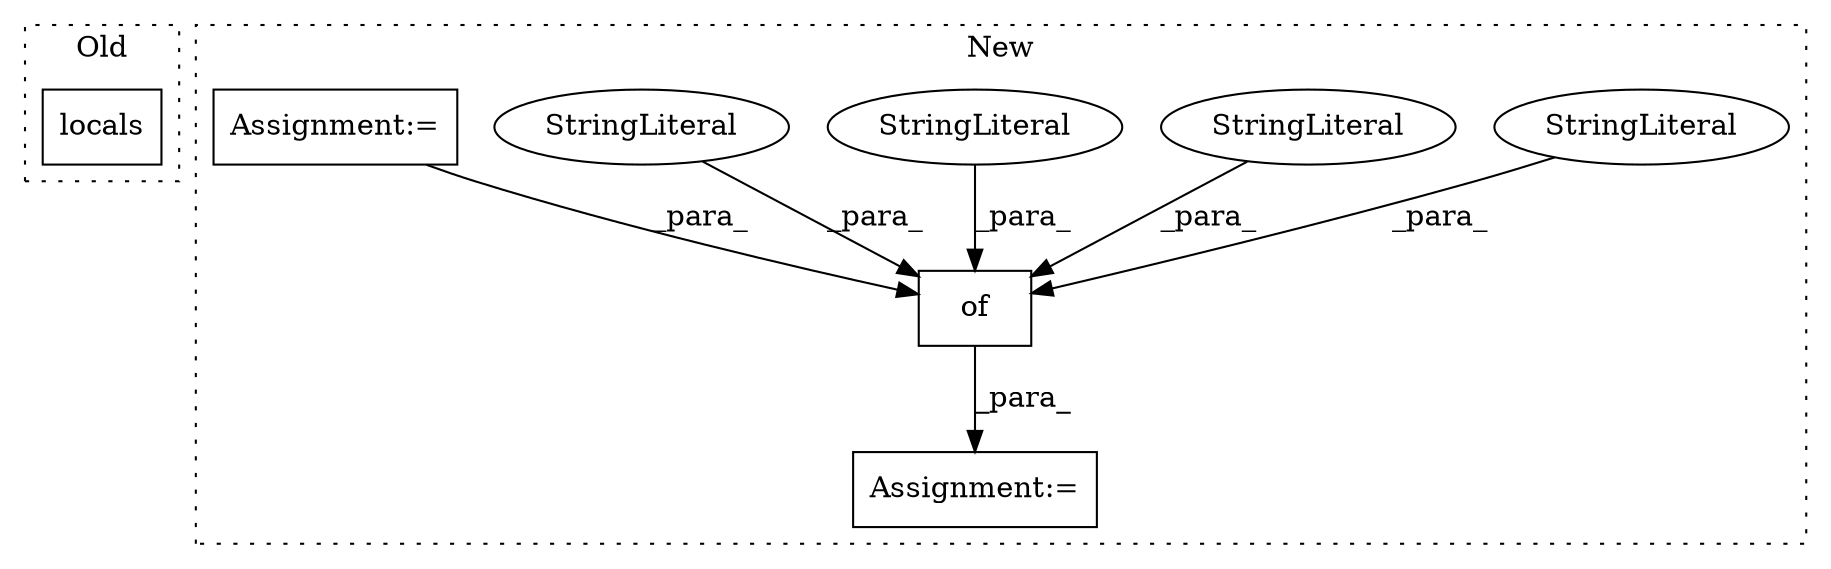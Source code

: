digraph G {
subgraph cluster0 {
1 [label="locals" a="32" s="4055" l="8" shape="box"];
label = "Old";
style="dotted";
}
subgraph cluster1 {
2 [label="of" a="32" s="4210,4568" l="3,1" shape="box"];
3 [label="StringLiteral" a="45" s="4385" l="11" shape="ellipse"];
4 [label="Assignment:=" a="7" s="4205" l="1" shape="box"];
5 [label="StringLiteral" a="45" s="4507" l="11" shape="ellipse"];
6 [label="StringLiteral" a="45" s="4287" l="17" shape="ellipse"];
7 [label="StringLiteral" a="45" s="4321" l="19" shape="ellipse"];
8 [label="Assignment:=" a="7" s="2461" l="1" shape="box"];
label = "New";
style="dotted";
}
2 -> 4 [label="_para_"];
3 -> 2 [label="_para_"];
5 -> 2 [label="_para_"];
6 -> 2 [label="_para_"];
7 -> 2 [label="_para_"];
8 -> 2 [label="_para_"];
}
